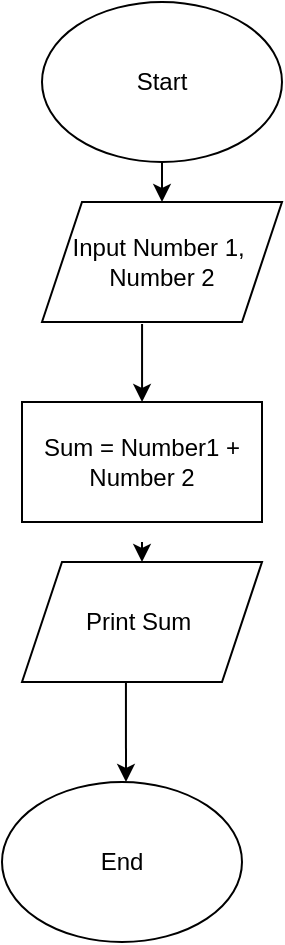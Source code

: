 <mxfile version="18.0.5" type="github">
  <diagram id="xTvuejeEoxaPUqmn2vin" name="Page-1">
    <mxGraphModel dx="946" dy="614" grid="1" gridSize="10" guides="1" tooltips="1" connect="1" arrows="1" fold="1" page="1" pageScale="1" pageWidth="850" pageHeight="1100" math="0" shadow="0">
      <root>
        <mxCell id="0" />
        <mxCell id="1" parent="0" />
        <mxCell id="zmyZIJQVKqweHYzE5S6Y-2" value="Start" style="ellipse;whiteSpace=wrap;html=1;" parent="1" vertex="1">
          <mxGeometry x="210" y="200" width="120" height="80" as="geometry" />
        </mxCell>
        <mxCell id="zmyZIJQVKqweHYzE5S6Y-3" value="" style="endArrow=classic;html=1;rounded=0;" parent="1" source="zmyZIJQVKqweHYzE5S6Y-2" target="zmyZIJQVKqweHYzE5S6Y-4" edge="1">
          <mxGeometry width="50" height="50" relative="1" as="geometry">
            <mxPoint x="250" y="270" as="sourcePoint" />
            <mxPoint x="270" y="330" as="targetPoint" />
          </mxGeometry>
        </mxCell>
        <mxCell id="zmyZIJQVKqweHYzE5S6Y-4" value="Input Number 1,&amp;nbsp;&lt;br&gt;Number 2" style="shape=parallelogram;perimeter=parallelogramPerimeter;whiteSpace=wrap;html=1;fixedSize=1;" parent="1" vertex="1">
          <mxGeometry x="210" y="300" width="120" height="60" as="geometry" />
        </mxCell>
        <mxCell id="zmyZIJQVKqweHYzE5S6Y-5" value="" style="endArrow=classic;html=1;rounded=0;exitX=0.417;exitY=1.017;exitDx=0;exitDy=0;exitPerimeter=0;" parent="1" source="zmyZIJQVKqweHYzE5S6Y-4" target="zmyZIJQVKqweHYzE5S6Y-6" edge="1">
          <mxGeometry width="50" height="50" relative="1" as="geometry">
            <mxPoint x="240" y="410" as="sourcePoint" />
            <mxPoint x="260" y="400" as="targetPoint" />
          </mxGeometry>
        </mxCell>
        <mxCell id="zmyZIJQVKqweHYzE5S6Y-6" value="Sum = Number1 + Number 2" style="rounded=0;whiteSpace=wrap;html=1;" parent="1" vertex="1">
          <mxGeometry x="200" y="400" width="120" height="60" as="geometry" />
        </mxCell>
        <mxCell id="zmyZIJQVKqweHYzE5S6Y-7" value="" style="endArrow=classic;html=1;rounded=0;" parent="1" target="zmyZIJQVKqweHYzE5S6Y-9" edge="1">
          <mxGeometry width="50" height="50" relative="1" as="geometry">
            <mxPoint x="260" y="470" as="sourcePoint" />
            <mxPoint x="260" y="510" as="targetPoint" />
          </mxGeometry>
        </mxCell>
        <mxCell id="zmyZIJQVKqweHYzE5S6Y-9" value="Print Sum&amp;nbsp;" style="shape=parallelogram;perimeter=parallelogramPerimeter;whiteSpace=wrap;html=1;fixedSize=1;" parent="1" vertex="1">
          <mxGeometry x="200" y="480" width="120" height="60" as="geometry" />
        </mxCell>
        <mxCell id="zmyZIJQVKqweHYzE5S6Y-10" value="" style="endArrow=classic;html=1;rounded=0;exitX=0.433;exitY=0.992;exitDx=0;exitDy=0;exitPerimeter=0;" parent="1" source="zmyZIJQVKqweHYzE5S6Y-9" edge="1">
          <mxGeometry width="50" height="50" relative="1" as="geometry">
            <mxPoint x="230" y="590" as="sourcePoint" />
            <mxPoint x="252" y="590" as="targetPoint" />
          </mxGeometry>
        </mxCell>
        <mxCell id="zmyZIJQVKqweHYzE5S6Y-11" value="End" style="ellipse;whiteSpace=wrap;html=1;" parent="1" vertex="1">
          <mxGeometry x="190" y="590" width="120" height="80" as="geometry" />
        </mxCell>
      </root>
    </mxGraphModel>
  </diagram>
</mxfile>
